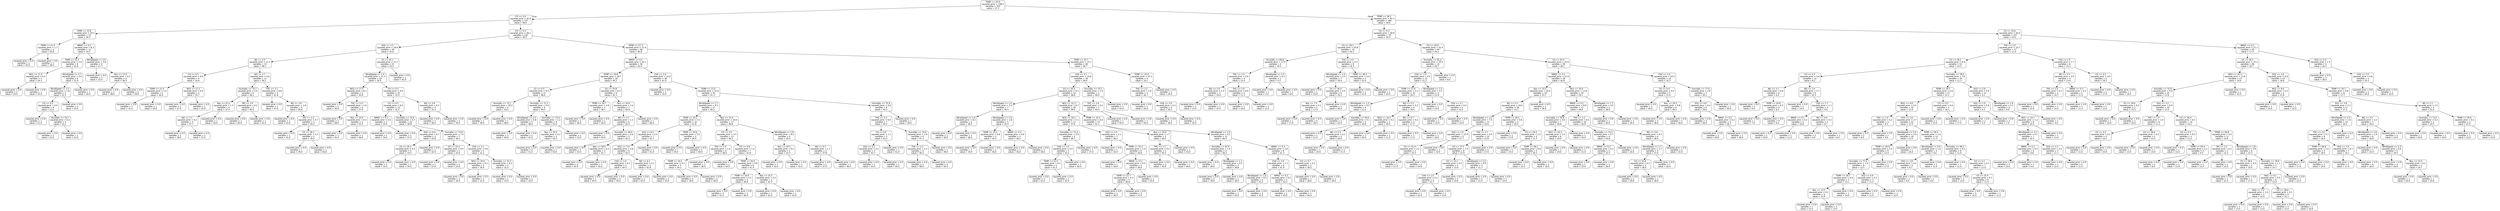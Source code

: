 digraph Tree {
node [shape=box, style="rounded", color="black", fontname="helvetica"] ;
edge [fontname="helvetica"] ;
0 [label="TEMP <= 25.9\nsquared_error = 146.5\nsamples = 333\nvalue = 27.3"] ;
1 [label="CO <= 0.4\nsquared_error = 42.6\nsamples = 147\nvalue = 38.0"] ;
0 -> 1 [labeldistance=2.5, labelangle=45, headlabel="True"] ;
2 [label="TEMP <= 22.8\nsquared_error = 24.2\nsamples = 15\nvalue = 26.3"] ;
1 -> 2 ;
3 [label="TEMP <= 21.4\nsquared_error = 1.7\nsamples = 2\nvalue = 35.8"] ;
2 -> 3 ;
4 [label="squared_error = 0.0\nsamples = 1\nvalue = 35.0"] ;
3 -> 4 ;
5 [label="squared_error = 0.0\nsamples = 1\nvalue = 38.0"] ;
3 -> 5 ;
6 [label="NMHC <= 0.1\nsquared_error = 8.3\nsamples = 13\nvalue = 24.5"] ;
2 -> 6 ;
7 [label="TEMP <= 25.1\nsquared_error = 2.9\nsamples = 9\nvalue = 22.9"] ;
6 -> 7 ;
8 [label="NO2 <= 11.4\nsquared_error = 0.2\nsamples = 3\nvalue = 24.3"] ;
7 -> 8 ;
9 [label="squared_error = 0.0\nsamples = 2\nvalue = 24.0"] ;
8 -> 9 ;
10 [label="squared_error = 0.0\nsamples = 1\nvalue = 25.0"] ;
8 -> 10 ;
11 [label="WindSpeed <= 2.7\nsquared_error = 2.4\nsamples = 6\nvalue = 21.9"] ;
7 -> 11 ;
12 [label="WindSpeed <= 2.5\nsquared_error = 1.6\nsamples = 5\nvalue = 22.5"] ;
11 -> 12 ;
13 [label="CO <= 0.3\nsquared_error = 0.4\nsamples = 4\nvalue = 22.0"] ;
12 -> 13 ;
14 [label="squared_error = 0.0\nsamples = 1\nvalue = 21.0"] ;
13 -> 14 ;
15 [label="Humidity <= 70.7\nsquared_error = 0.2\nsamples = 3\nvalue = 22.2"] ;
13 -> 15 ;
16 [label="squared_error = 0.0\nsamples = 2\nvalue = 22.0"] ;
15 -> 16 ;
17 [label="squared_error = 0.0\nsamples = 1\nvalue = 23.0"] ;
15 -> 17 ;
18 [label="squared_error = 0.0\nsamples = 1\nvalue = 25.0"] ;
12 -> 18 ;
19 [label="squared_error = 0.0\nsamples = 1\nvalue = 20.0"] ;
11 -> 19 ;
20 [label="WindSpeed <= 2.0\nsquared_error = 3.9\nsamples = 4\nvalue = 27.7"] ;
6 -> 20 ;
21 [label="squared_error = 0.0\nsamples = 1\nvalue = 23.0"] ;
20 -> 21 ;
22 [label="Nox <= 17.0\nsquared_error = 0.2\nsamples = 3\nvalue = 28.5"] ;
20 -> 22 ;
23 [label="squared_error = 0.0\nsamples = 1\nvalue = 28.0"] ;
22 -> 23 ;
24 [label="squared_error = 0.0\nsamples = 2\nvalue = 29.0"] ;
22 -> 24 ;
25 [label="CO <= 0.5\nsquared_error = 26.1\nsamples = 132\nvalue = 39.5"] ;
1 -> 25 ;
26 [label="SO2 <= 3.5\nsquared_error = 18.9\nsamples = 36\nvalue = 35.6"] ;
25 -> 26 ;
27 [label="NO <= 2.0\nsquared_error = 12.2\nsamples = 15\nvalue = 38.1"] ;
26 -> 27 ;
28 [label="CO <= 0.5\nsquared_error = 8.6\nsamples = 4\nvalue = 33.4"] ;
27 -> 28 ;
29 [label="TEMP <= 21.4\nsquared_error = 1.0\nsamples = 2\nvalue = 30.0"] ;
28 -> 29 ;
30 [label="squared_error = 0.0\nsamples = 1\nvalue = 31.0"] ;
29 -> 30 ;
31 [label="squared_error = 0.0\nsamples = 1\nvalue = 29.0"] ;
29 -> 31 ;
32 [label="NO2 <= 11.2\nsquared_error = 0.9\nsamples = 2\nvalue = 35.7"] ;
28 -> 32 ;
33 [label="squared_error = 0.0\nsamples = 1\nvalue = 37.0"] ;
32 -> 33 ;
34 [label="squared_error = 0.0\nsamples = 1\nvalue = 35.0"] ;
32 -> 34 ;
35 [label="NO <= 3.7\nsquared_error = 6.6\nsamples = 11\nvalue = 39.2"] ;
27 -> 35 ;
36 [label="Humidity <= 75.7\nsquared_error = 2.6\nsamples = 6\nvalue = 38.1"] ;
35 -> 36 ;
37 [label="Nox <= 21.5\nsquared_error = 1.3\nsamples = 4\nvalue = 37.4"] ;
36 -> 37 ;
38 [label="NO <= 3.1\nsquared_error = 0.2\nsamples = 3\nvalue = 37.7"] ;
37 -> 38 ;
39 [label="squared_error = 0.0\nsamples = 2\nvalue = 38.0"] ;
38 -> 39 ;
40 [label="squared_error = 0.0\nsamples = 1\nvalue = 37.0"] ;
38 -> 40 ;
41 [label="squared_error = 0.0\nsamples = 1\nvalue = 34.0"] ;
37 -> 41 ;
42 [label="NO <= 3.0\nsquared_error = 0.2\nsamples = 2\nvalue = 40.2"] ;
36 -> 42 ;
43 [label="squared_error = 0.0\nsamples = 1\nvalue = 40.0"] ;
42 -> 43 ;
44 [label="squared_error = 0.0\nsamples = 1\nvalue = 41.0"] ;
42 -> 44 ;
45 [label="THC <= 2.1\nsquared_error = 6.8\nsamples = 5\nvalue = 41.8"] ;
35 -> 45 ;
46 [label="squared_error = 0.0\nsamples = 1\nvalue = 47.0"] ;
45 -> 46 ;
47 [label="NO <= 3.8\nsquared_error = 1.8\nsamples = 4\nvalue = 40.8"] ;
45 -> 47 ;
48 [label="squared_error = 0.0\nsamples = 1\nvalue = 43.0"] ;
47 -> 48 ;
49 [label="THC <= 2.2\nsquared_error = 0.7\nsamples = 3\nvalue = 40.2"] ;
47 -> 49 ;
50 [label="squared_error = 0.0\nsamples = 1\nvalue = 41.0"] ;
49 -> 50 ;
51 [label="O3 <= 28.3\nsquared_error = 0.2\nsamples = 2\nvalue = 39.5"] ;
49 -> 51 ;
52 [label="squared_error = 0.0\nsamples = 1\nvalue = 39.0"] ;
51 -> 52 ;
53 [label="squared_error = 0.0\nsamples = 1\nvalue = 40.0"] ;
51 -> 53 ;
54 [label="O3 <= 41.1\nsquared_error = 13.7\nsamples = 21\nvalue = 33.2"] ;
26 -> 54 ;
55 [label="WindSpeed <= 1.9\nsquared_error = 11.3\nsamples = 20\nvalue = 32.9"] ;
54 -> 55 ;
56 [label="NO2 <= 17.5\nsquared_error = 8.1\nsamples = 5\nvalue = 35.8"] ;
55 -> 56 ;
57 [label="squared_error = 0.0\nsamples = 1\nvalue = 30.0"] ;
56 -> 57 ;
58 [label="THC <= 2.4\nsquared_error = 1.6\nsamples = 4\nvalue = 37.0"] ;
56 -> 58 ;
59 [label="squared_error = 0.0\nsamples = 2\nvalue = 38.0"] ;
58 -> 59 ;
60 [label="Nox <= 24.0\nsquared_error = 0.2\nsamples = 2\nvalue = 35.5"] ;
58 -> 60 ;
61 [label="squared_error = 0.0\nsamples = 1\nvalue = 35.0"] ;
60 -> 61 ;
62 [label="squared_error = 0.0\nsamples = 1\nvalue = 36.0"] ;
60 -> 62 ;
63 [label="CO <= 0.5\nsquared_error = 9.0\nsamples = 15\nvalue = 32.0"] ;
55 -> 63 ;
64 [label="CO <= 0.5\nsquared_error = 8.4\nsamples = 12\nvalue = 31.5"] ;
63 -> 64 ;
65 [label="NMHC <= 0.1\nsquared_error = 2.0\nsamples = 2\nvalue = 35.0"] ;
64 -> 65 ;
66 [label="squared_error = 0.0\nsamples = 1\nvalue = 34.0"] ;
65 -> 66 ;
67 [label="squared_error = 0.0\nsamples = 1\nvalue = 37.0"] ;
65 -> 67 ;
68 [label="Humidity <= 72.6\nsquared_error = 6.7\nsamples = 10\nvalue = 30.8"] ;
64 -> 68 ;
69 [label="SO2 <= 6.4\nsquared_error = 0.7\nsamples = 3\nvalue = 32.8"] ;
68 -> 69 ;
70 [label="O3 <= 34.2\nsquared_error = 0.2\nsamples = 2\nvalue = 33.5"] ;
69 -> 70 ;
71 [label="squared_error = 0.0\nsamples = 1\nvalue = 33.0"] ;
70 -> 71 ;
72 [label="squared_error = 0.0\nsamples = 1\nvalue = 34.0"] ;
70 -> 72 ;
73 [label="squared_error = 0.0\nsamples = 1\nvalue = 32.0"] ;
69 -> 73 ;
74 [label="Humidity <= 73.9\nsquared_error = 7.0\nsamples = 7\nvalue = 30.1"] ;
68 -> 74 ;
75 [label="O3 <= 33.3\nsquared_error = 4.0\nsamples = 2\nvalue = 25.0"] ;
74 -> 75 ;
76 [label="squared_error = 0.0\nsamples = 1\nvalue = 27.0"] ;
75 -> 76 ;
77 [label="squared_error = 0.0\nsamples = 1\nvalue = 23.0"] ;
75 -> 77 ;
78 [label="CH4 <= 2.1\nsquared_error = 0.6\nsamples = 5\nvalue = 31.2"] ;
74 -> 78 ;
79 [label="NO2 <= 19.0\nsquared_error = 0.1\nsamples = 3\nvalue = 30.9"] ;
78 -> 79 ;
80 [label="squared_error = 0.0\nsamples = 1\nvalue = 30.0"] ;
79 -> 80 ;
81 [label="squared_error = 0.0\nsamples = 2\nvalue = 31.0"] ;
79 -> 81 ;
82 [label="Humidity <= 75.7\nsquared_error = 0.2\nsamples = 2\nvalue = 32.5"] ;
78 -> 82 ;
83 [label="squared_error = 0.0\nsamples = 1\nvalue = 33.0"] ;
82 -> 83 ;
84 [label="squared_error = 0.0\nsamples = 1\nvalue = 32.0"] ;
82 -> 84 ;
85 [label="NO <= 2.8\nsquared_error = 0.2\nsamples = 3\nvalue = 35.3"] ;
63 -> 85 ;
86 [label="squared_error = 0.0\nsamples = 1\nvalue = 36.0"] ;
85 -> 86 ;
87 [label="squared_error = 0.0\nsamples = 2\nvalue = 35.0"] ;
85 -> 87 ;
88 [label="squared_error = 0.0\nsamples = 1\nvalue = 42.0"] ;
54 -> 88 ;
89 [label="TEMP <= 21.7\nsquared_error = 21.4\nsamples = 96\nvalue = 40.8"] ;
25 -> 89 ;
90 [label="NMHC <= 0.1\nsquared_error = 20.1\nsamples = 56\nvalue = 42.4"] ;
89 -> 90 ;
91 [label="TEMP <= 19.8\nsquared_error = 18.7\nsamples = 20\nvalue = 45.2"] ;
90 -> 91 ;
92 [label="CO <= 0.5\nsquared_error = 9.5\nsamples = 11\nvalue = 48.6"] ;
91 -> 92 ;
93 [label="Humidity <= 72.1\nsquared_error = 20.2\nsamples = 2\nvalue = 43.5"] ;
92 -> 93 ;
94 [label="squared_error = 0.0\nsamples = 1\nvalue = 39.0"] ;
93 -> 94 ;
95 [label="squared_error = 0.0\nsamples = 1\nvalue = 48.0"] ;
93 -> 95 ;
96 [label="Humidity <= 71.3\nsquared_error = 2.6\nsamples = 9\nvalue = 49.5"] ;
92 -> 96 ;
97 [label="WindSpeed <= 2.3\nsquared_error = 0.8\nsamples = 5\nvalue = 48.4"] ;
96 -> 97 ;
98 [label="squared_error = 0.0\nsamples = 3\nvalue = 49.0"] ;
97 -> 98 ;
99 [label="squared_error = 0.0\nsamples = 2\nvalue = 47.0"] ;
97 -> 99 ;
100 [label="Humidity <= 73.4\nsquared_error = 1.2\nsamples = 4\nvalue = 51.0"] ;
96 -> 100 ;
101 [label="Nox <= 33.0\nsquared_error = 0.2\nsamples = 3\nvalue = 50.5"] ;
100 -> 101 ;
102 [label="squared_error = 0.0\nsamples = 2\nvalue = 51.0"] ;
101 -> 102 ;
103 [label="squared_error = 0.0\nsamples = 1\nvalue = 50.0"] ;
101 -> 103 ;
104 [label="squared_error = 0.0\nsamples = 1\nvalue = 53.0"] ;
100 -> 104 ;
105 [label="O3 <= 25.8\nsquared_error = 6.3\nsamples = 9\nvalue = 42.1"] ;
91 -> 105 ;
106 [label="TEMP <= 20.7\nsquared_error = 3.6\nsamples = 2\nvalue = 38.7"] ;
105 -> 106 ;
107 [label="squared_error = 0.0\nsamples = 1\nvalue = 36.0"] ;
106 -> 107 ;
108 [label="squared_error = 0.0\nsamples = 1\nvalue = 40.0"] ;
106 -> 108 ;
109 [label="Nox <= 34.0\nsquared_error = 3.4\nsamples = 7\nvalue = 42.9"] ;
105 -> 109 ;
110 [label="NO <= 3.1\nsquared_error = 1.2\nsamples = 6\nvalue = 42.5"] ;
109 -> 110 ;
111 [label="squared_error = 0.0\nsamples = 1\nvalue = 45.0"] ;
110 -> 111 ;
112 [label="Humidity <= 69.9\nsquared_error = 0.6\nsamples = 5\nvalue = 42.2"] ;
110 -> 112 ;
113 [label="squared_error = 0.0\nsamples = 2\nvalue = 43.0"] ;
112 -> 113 ;
114 [label="Nox <= 28.0\nsquared_error = 0.2\nsamples = 3\nvalue = 41.7"] ;
112 -> 114 ;
115 [label="squared_error = 0.0\nsamples = 2\nvalue = 42.0"] ;
114 -> 115 ;
116 [label="squared_error = 0.0\nsamples = 1\nvalue = 41.0"] ;
114 -> 116 ;
117 [label="squared_error = 0.0\nsamples = 1\nvalue = 48.0"] ;
109 -> 117 ;
118 [label="CH4 <= 2.0\nsquared_error = 14.9\nsamples = 36\nvalue = 41.0"] ;
90 -> 118 ;
119 [label="squared_error = 0.0\nsamples = 1\nvalue = 32.0"] ;
118 -> 119 ;
120 [label="TEMP <= 21.0\nsquared_error = 12.6\nsamples = 35\nvalue = 41.3"] ;
118 -> 120 ;
121 [label="WindSpeed <= 1.7\nsquared_error = 9.2\nsamples = 27\nvalue = 40.2"] ;
120 -> 121 ;
122 [label="TEMP <= 20.2\nsquared_error = 3.5\nsamples = 10\nvalue = 41.8"] ;
121 -> 122 ;
123 [label="SO2 <= 8.2\nsquared_error = 2.0\nsamples = 7\nvalue = 42.7"] ;
122 -> 123 ;
124 [label="SO2 <= 3.9\nsquared_error = 0.8\nsamples = 6\nvalue = 43.5"] ;
123 -> 124 ;
125 [label="CH4 <= 2.0\nsquared_error = 0.2\nsamples = 3\nvalue = 44.5"] ;
124 -> 125 ;
126 [label="squared_error = 0.0\nsamples = 1\nvalue = 44.0"] ;
125 -> 126 ;
127 [label="squared_error = 0.0\nsamples = 2\nvalue = 45.0"] ;
125 -> 127 ;
128 [label="NO <= 6.2\nsquared_error = 0.1\nsamples = 3\nvalue = 42.8"] ;
124 -> 128 ;
129 [label="squared_error = 0.0\nsamples = 1\nvalue = 42.0"] ;
128 -> 129 ;
130 [label="squared_error = 0.0\nsamples = 2\nvalue = 43.0"] ;
128 -> 130 ;
131 [label="squared_error = 0.0\nsamples = 1\nvalue = 41.0"] ;
123 -> 131 ;
132 [label="TEMP <= 20.6\nsquared_error = 0.2\nsamples = 3\nvalue = 39.4"] ;
122 -> 132 ;
133 [label="squared_error = 0.0\nsamples = 1\nvalue = 39.0"] ;
132 -> 133 ;
134 [label="squared_error = 0.0\nsamples = 2\nvalue = 40.0"] ;
132 -> 134 ;
135 [label="Nox <= 31.0\nsquared_error = 10.0\nsamples = 17\nvalue = 38.8"] ;
121 -> 135 ;
136 [label="CO <= 0.5\nsquared_error = 3.5\nsamples = 13\nvalue = 40.3"] ;
135 -> 136 ;
137 [label="THC <= 2.4\nsquared_error = 1.4\nsamples = 6\nvalue = 38.9"] ;
136 -> 137 ;
138 [label="TEMP <= 19.5\nsquared_error = 0.2\nsamples = 5\nvalue = 39.3"] ;
137 -> 138 ;
139 [label="squared_error = 0.0\nsamples = 3\nvalue = 39.0"] ;
138 -> 139 ;
140 [label="squared_error = 0.0\nsamples = 2\nvalue = 40.0"] ;
138 -> 140 ;
141 [label="squared_error = 0.0\nsamples = 1\nvalue = 36.0"] ;
137 -> 141 ;
142 [label="CO <= 0.6\nsquared_error = 1.4\nsamples = 7\nvalue = 41.8"] ;
136 -> 142 ;
143 [label="squared_error = 0.0\nsamples = 1\nvalue = 44.0"] ;
142 -> 143 ;
144 [label="TEMP <= 20.5\nsquared_error = 0.8\nsamples = 6\nvalue = 41.4"] ;
142 -> 144 ;
145 [label="TEMP <= 19.9\nsquared_error = 0.2\nsamples = 4\nvalue = 40.8"] ;
144 -> 145 ;
146 [label="squared_error = 0.0\nsamples = 3\nvalue = 41.0"] ;
145 -> 146 ;
147 [label="squared_error = 0.0\nsamples = 1\nvalue = 40.0"] ;
145 -> 147 ;
148 [label="Nox <= 25.5\nsquared_error = 0.2\nsamples = 2\nvalue = 42.3"] ;
144 -> 148 ;
149 [label="squared_error = 0.0\nsamples = 1\nvalue = 42.0"] ;
148 -> 149 ;
150 [label="squared_error = 0.0\nsamples = 1\nvalue = 43.0"] ;
148 -> 150 ;
151 [label="WindSpeed <= 1.9\nsquared_error = 8.2\nsamples = 4\nvalue = 35.4"] ;
135 -> 151 ;
152 [label="Nox <= 34.5\nsquared_error = 0.2\nsamples = 2\nvalue = 32.3"] ;
151 -> 152 ;
153 [label="squared_error = 0.0\nsamples = 1\nvalue = 33.0"] ;
152 -> 153 ;
154 [label="squared_error = 0.0\nsamples = 1\nvalue = 32.0"] ;
152 -> 154 ;
155 [label="NO <= 9.7\nsquared_error = 1.7\nsamples = 2\nvalue = 37.8"] ;
151 -> 155 ;
156 [label="squared_error = 0.0\nsamples = 1\nvalue = 37.0"] ;
155 -> 156 ;
157 [label="squared_error = 0.0\nsamples = 1\nvalue = 40.0"] ;
155 -> 157 ;
158 [label="Humidity <= 75.4\nsquared_error = 9.6\nsamples = 8\nvalue = 44.3"] ;
120 -> 158 ;
159 [label="THC <= 2.2\nsquared_error = 6.0\nsamples = 7\nvalue = 45.2"] ;
158 -> 159 ;
160 [label="CO <= 0.6\nsquared_error = 1.1\nsamples = 3\nvalue = 43.3"] ;
159 -> 160 ;
161 [label="SO2 <= 5.1\nsquared_error = 0.2\nsamples = 2\nvalue = 43.7"] ;
160 -> 161 ;
162 [label="squared_error = 0.0\nsamples = 1\nvalue = 43.0"] ;
161 -> 162 ;
163 [label="squared_error = 0.0\nsamples = 1\nvalue = 44.0"] ;
161 -> 163 ;
164 [label="squared_error = 0.0\nsamples = 1\nvalue = 41.0"] ;
160 -> 164 ;
165 [label="Humidity <= 74.0\nsquared_error = 2.9\nsamples = 4\nvalue = 47.3"] ;
159 -> 165 ;
166 [label="THC <= 2.3\nsquared_error = 2.2\nsamples = 3\nvalue = 46.5"] ;
165 -> 166 ;
167 [label="squared_error = 0.0\nsamples = 1\nvalue = 48.0"] ;
166 -> 167 ;
168 [label="squared_error = 0.0\nsamples = 2\nvalue = 45.0"] ;
166 -> 168 ;
169 [label="squared_error = 0.0\nsamples = 1\nvalue = 49.0"] ;
165 -> 169 ;
170 [label="squared_error = 0.0\nsamples = 1\nvalue = 39.0"] ;
158 -> 170 ;
171 [label="TEMP <= 25.7\nsquared_error = 15.1\nsamples = 40\nvalue = 38.7"] ;
89 -> 171 ;
172 [label="CH4 <= 2.1\nsquared_error = 10.8\nsamples = 36\nvalue = 39.4"] ;
171 -> 172 ;
173 [label="O3 <= 26.4\nsquared_error = 9.1\nsamples = 33\nvalue = 38.8"] ;
172 -> 173 ;
174 [label="WindSpeed <= 1.4\nsquared_error = 3.2\nsamples = 7\nvalue = 36.5"] ;
173 -> 174 ;
175 [label="WindSpeed <= 1.0\nsquared_error = 0.2\nsamples = 2\nvalue = 38.5"] ;
174 -> 175 ;
176 [label="squared_error = 0.0\nsamples = 1\nvalue = 39.0"] ;
175 -> 176 ;
177 [label="squared_error = 0.0\nsamples = 1\nvalue = 38.0"] ;
175 -> 177 ;
178 [label="WindSpeed <= 1.9\nsquared_error = 1.8\nsamples = 5\nvalue = 35.5"] ;
174 -> 178 ;
179 [label="TEMP <= 23.5\nsquared_error = 0.8\nsamples = 3\nvalue = 34.5"] ;
178 -> 179 ;
180 [label="squared_error = 0.0\nsamples = 2\nvalue = 34.0"] ;
179 -> 180 ;
181 [label="squared_error = 0.0\nsamples = 1\nvalue = 36.0"] ;
179 -> 181 ;
182 [label="NMHC <= 0.3\nsquared_error = 0.8\nsamples = 2\nvalue = 36.5"] ;
178 -> 182 ;
183 [label="squared_error = 0.0\nsamples = 1\nvalue = 36.0"] ;
182 -> 183 ;
184 [label="squared_error = 0.0\nsamples = 1\nvalue = 38.0"] ;
182 -> 184 ;
185 [label="NO2 <= 22.3\nsquared_error = 8.7\nsamples = 26\nvalue = 39.6"] ;
173 -> 185 ;
186 [label="NO2 <= 20.1\nsquared_error = 5.1\nsamples = 11\nvalue = 37.6"] ;
185 -> 186 ;
187 [label="Humidity <= 73.3\nsquared_error = 3.9\nsamples = 4\nvalue = 39.7"] ;
186 -> 187 ;
188 [label="CH4 <= 1.0\nsquared_error = 0.5\nsamples = 3\nvalue = 41.0"] ;
187 -> 188 ;
189 [label="TEMP <= 22.5\nsquared_error = 0.2\nsamples = 2\nvalue = 41.3"] ;
188 -> 189 ;
190 [label="squared_error = 0.0\nsamples = 1\nvalue = 41.0"] ;
189 -> 190 ;
191 [label="squared_error = 0.0\nsamples = 1\nvalue = 42.0"] ;
189 -> 191 ;
192 [label="squared_error = 0.0\nsamples = 1\nvalue = 40.0"] ;
188 -> 192 ;
193 [label="squared_error = 0.0\nsamples = 1\nvalue = 37.0"] ;
187 -> 193 ;
194 [label="SO2 <= 2.5\nsquared_error = 2.1\nsamples = 7\nvalue = 36.5"] ;
186 -> 194 ;
195 [label="squared_error = 0.0\nsamples = 1\nvalue = 33.0"] ;
194 -> 195 ;
196 [label="TEMP <= 22.3\nsquared_error = 1.0\nsamples = 6\nvalue = 36.8"] ;
194 -> 196 ;
197 [label="squared_error = 0.0\nsamples = 1\nvalue = 39.0"] ;
196 -> 197 ;
198 [label="NMHC <= 0.1\nsquared_error = 0.5\nsamples = 5\nvalue = 36.6"] ;
196 -> 198 ;
199 [label="TEMP <= 22.7\nsquared_error = 0.2\nsamples = 4\nvalue = 36.8"] ;
198 -> 199 ;
200 [label="squared_error = 0.0\nsamples = 1\nvalue = 36.0"] ;
199 -> 200 ;
201 [label="squared_error = 0.0\nsamples = 3\nvalue = 37.0"] ;
199 -> 201 ;
202 [label="squared_error = 0.0\nsamples = 1\nvalue = 35.0"] ;
198 -> 202 ;
203 [label="TEMP <= 22.5\nsquared_error = 6.0\nsamples = 15\nvalue = 41.1"] ;
185 -> 203 ;
204 [label="Nox <= 34.0\nsquared_error = 1.7\nsamples = 3\nvalue = 44.2"] ;
203 -> 204 ;
205 [label="THC <= 1.1\nsquared_error = 0.2\nsamples = 2\nvalue = 45.5"] ;
204 -> 205 ;
206 [label="squared_error = 0.0\nsamples = 1\nvalue = 45.0"] ;
205 -> 206 ;
207 [label="squared_error = 0.0\nsamples = 1\nvalue = 46.0"] ;
205 -> 207 ;
208 [label="squared_error = 0.0\nsamples = 1\nvalue = 43.0"] ;
204 -> 208 ;
209 [label="WindSpeed <= 1.4\nsquared_error = 4.2\nsamples = 12\nvalue = 40.4"] ;
203 -> 209 ;
210 [label="Humidity <= 67.6\nsquared_error = 1.4\nsamples = 4\nvalue = 38.2"] ;
209 -> 210 ;
211 [label="squared_error = 0.0\nsamples = 1\nvalue = 36.0"] ;
210 -> 211 ;
212 [label="WindSpeed <= 1.1\nsquared_error = 0.2\nsamples = 3\nvalue = 38.8"] ;
210 -> 212 ;
213 [label="squared_error = 0.0\nsamples = 2\nvalue = 39.0"] ;
212 -> 213 ;
214 [label="squared_error = 0.0\nsamples = 1\nvalue = 38.0"] ;
212 -> 214 ;
215 [label="NMHC <= 0.3\nsquared_error = 2.6\nsamples = 8\nvalue = 41.3"] ;
209 -> 215 ;
216 [label="CH4 <= 2.0\nsquared_error = 1.1\nsamples = 6\nvalue = 41.9"] ;
215 -> 216 ;
217 [label="WindSpeed <= 1.6\nsquared_error = 0.2\nsamples = 4\nvalue = 41.3"] ;
216 -> 217 ;
218 [label="squared_error = 0.0\nsamples = 1\nvalue = 42.0"] ;
217 -> 218 ;
219 [label="squared_error = 0.0\nsamples = 3\nvalue = 41.0"] ;
217 -> 219 ;
220 [label="NMHC <= 0.2\nsquared_error = 0.2\nsamples = 2\nvalue = 43.3"] ;
216 -> 220 ;
221 [label="squared_error = 0.0\nsamples = 1\nvalue = 43.0"] ;
220 -> 221 ;
222 [label="squared_error = 0.0\nsamples = 1\nvalue = 44.0"] ;
220 -> 222 ;
223 [label="CO <= 0.7\nsquared_error = 0.2\nsamples = 2\nvalue = 38.5"] ;
215 -> 223 ;
224 [label="squared_error = 0.0\nsamples = 1\nvalue = 38.0"] ;
223 -> 224 ;
225 [label="squared_error = 0.0\nsamples = 1\nvalue = 39.0"] ;
223 -> 225 ;
226 [label="Humidity <= 75.1\nsquared_error = 1.0\nsamples = 3\nvalue = 44.0"] ;
172 -> 226 ;
227 [label="THC <= 2.4\nsquared_error = 0.2\nsamples = 2\nvalue = 44.4"] ;
226 -> 227 ;
228 [label="squared_error = 0.0\nsamples = 1\nvalue = 45.0"] ;
227 -> 228 ;
229 [label="squared_error = 0.0\nsamples = 1\nvalue = 44.0"] ;
227 -> 229 ;
230 [label="squared_error = 0.0\nsamples = 1\nvalue = 42.0"] ;
226 -> 230 ;
231 [label="TEMP <= 25.9\nsquared_error = 15.3\nsamples = 4\nvalue = 33.1"] ;
171 -> 231 ;
232 [label="THC <= 2.2\nsquared_error = 1.6\nsamples = 3\nvalue = 34.7"] ;
231 -> 232 ;
233 [label="squared_error = 0.0\nsamples = 1\nvalue = 32.0"] ;
232 -> 233 ;
234 [label="CH4 <= 2.0\nsquared_error = 0.2\nsamples = 2\nvalue = 35.2"] ;
232 -> 234 ;
235 [label="squared_error = 0.0\nsamples = 1\nvalue = 36.0"] ;
234 -> 235 ;
236 [label="squared_error = 0.0\nsamples = 1\nvalue = 35.0"] ;
234 -> 236 ;
237 [label="squared_error = 0.0\nsamples = 1\nvalue = 24.0"] ;
231 -> 237 ;
238 [label="TEMP <= 28.3\nsquared_error = 61.3\nsamples = 186\nvalue = 18.6"] ;
0 -> 238 [labeldistance=2.5, labelangle=-45, headlabel="False"] ;
239 [label="CO <= 0.3\nsquared_error = 44.8\nsamples = 79\nvalue = 24.5"] ;
238 -> 239 ;
240 [label="O3 <= 29.1\nsquared_error = 24.8\nsamples = 15\nvalue = 16.3"] ;
239 -> 240 ;
241 [label="Humidity <= 84.6\nsquared_error = 13.4\nsamples = 6\nvalue = 10.4"] ;
240 -> 241 ;
242 [label="THC <= 1.0\nsquared_error = 2.6\nsamples = 4\nvalue = 12.4"] ;
241 -> 242 ;
243 [label="NO <= 2.0\nsquared_error = 1.0\nsamples = 2\nvalue = 14.0"] ;
242 -> 243 ;
244 [label="squared_error = 0.0\nsamples = 1\nvalue = 13.0"] ;
243 -> 244 ;
245 [label="squared_error = 0.0\nsamples = 1\nvalue = 15.0"] ;
243 -> 245 ;
246 [label="THC <= 2.0\nsquared_error = 0.9\nsamples = 2\nvalue = 11.3"] ;
242 -> 246 ;
247 [label="squared_error = 0.0\nsamples = 1\nvalue = 10.0"] ;
246 -> 247 ;
248 [label="squared_error = 0.0\nsamples = 1\nvalue = 12.0"] ;
246 -> 248 ;
249 [label="WindSpeed <= 1.5\nsquared_error = 6.2\nsamples = 2\nvalue = 5.5"] ;
241 -> 249 ;
250 [label="squared_error = 0.0\nsamples = 1\nvalue = 3.0"] ;
249 -> 250 ;
251 [label="squared_error = 0.0\nsamples = 1\nvalue = 8.0"] ;
249 -> 251 ;
252 [label="THC <= 2.0\nsquared_error = 4.3\nsamples = 9\nvalue = 19.3"] ;
240 -> 252 ;
253 [label="WindSpeed <= 1.2\nsquared_error = 2.4\nsamples = 7\nvalue = 18.5"] ;
252 -> 253 ;
254 [label="squared_error = 0.0\nsamples = 1\nvalue = 23.0"] ;
253 -> 254 ;
255 [label="O3 <= 36.4\nsquared_error = 0.5\nsamples = 6\nvalue = 18.1"] ;
253 -> 255 ;
256 [label="Nox <= 7.5\nsquared_error = 0.1\nsamples = 5\nvalue = 17.9"] ;
255 -> 256 ;
257 [label="squared_error = 0.0\nsamples = 1\nvalue = 17.0"] ;
256 -> 257 ;
258 [label="squared_error = 0.0\nsamples = 4\nvalue = 18.0"] ;
256 -> 258 ;
259 [label="squared_error = 0.0\nsamples = 1\nvalue = 20.0"] ;
255 -> 259 ;
260 [label="TEMP <= 26.5\nsquared_error = 2.0\nsamples = 2\nvalue = 22.0"] ;
252 -> 260 ;
261 [label="squared_error = 0.0\nsamples = 1\nvalue = 21.0"] ;
260 -> 261 ;
262 [label="squared_error = 0.0\nsamples = 1\nvalue = 24.0"] ;
260 -> 262 ;
263 [label="O3 <= 26.9\nsquared_error = 32.4\nsamples = 64\nvalue = 26.2"] ;
239 -> 263 ;
264 [label="Humidity <= 81.2\nsquared_error = 10.5\nsamples = 14\nvalue = 20.7"] ;
263 -> 264 ;
265 [label="CH4 <= 1.9\nsquared_error = 4.5\nsamples = 13\nvalue = 21.2"] ;
264 -> 265 ;
266 [label="TEMP <= 27.6\nsquared_error = 2.3\nsamples = 10\nvalue = 20.2"] ;
265 -> 266 ;
267 [label="WindSpeed <= 1.2\nsquared_error = 0.3\nsamples = 6\nvalue = 21.0"] ;
266 -> 267 ;
268 [label="squared_error = 0.0\nsamples = 1\nvalue = 22.0"] ;
267 -> 268 ;
269 [label="Humidity <= 74.4\nsquared_error = 0.1\nsamples = 5\nvalue = 20.8"] ;
267 -> 269 ;
270 [label="squared_error = 0.0\nsamples = 2\nvalue = 21.0"] ;
269 -> 270 ;
271 [label="NO <= 5.5\nsquared_error = 0.2\nsamples = 3\nvalue = 20.6"] ;
269 -> 271 ;
272 [label="squared_error = 0.0\nsamples = 1\nvalue = 20.0"] ;
271 -> 272 ;
273 [label="squared_error = 0.0\nsamples = 2\nvalue = 21.0"] ;
271 -> 273 ;
274 [label="NO <= 5.2\nsquared_error = 2.2\nsamples = 4\nvalue = 18.5"] ;
266 -> 274 ;
275 [label="NO2 <= 16.5\nsquared_error = 0.2\nsamples = 2\nvalue = 20.5"] ;
274 -> 275 ;
276 [label="squared_error = 0.0\nsamples = 1\nvalue = 20.0"] ;
275 -> 276 ;
277 [label="squared_error = 0.0\nsamples = 1\nvalue = 21.0"] ;
275 -> 277 ;
278 [label="NO <= 6.7\nsquared_error = 0.2\nsamples = 2\nvalue = 17.5"] ;
274 -> 278 ;
279 [label="squared_error = 0.0\nsamples = 1\nvalue = 17.0"] ;
278 -> 279 ;
280 [label="squared_error = 0.0\nsamples = 1\nvalue = 18.0"] ;
278 -> 280 ;
281 [label="WindSpeed <= 1.2\nsquared_error = 0.7\nsamples = 3\nvalue = 23.9"] ;
265 -> 281 ;
282 [label="squared_error = 0.0\nsamples = 1\nvalue = 23.0"] ;
281 -> 282 ;
283 [label="CH4 <= 2.1\nsquared_error = 0.2\nsamples = 2\nvalue = 24.5"] ;
281 -> 283 ;
284 [label="squared_error = 0.0\nsamples = 1\nvalue = 25.0"] ;
283 -> 284 ;
285 [label="squared_error = 0.0\nsamples = 1\nvalue = 24.0"] ;
283 -> 285 ;
286 [label="squared_error = 0.0\nsamples = 1\nvalue = 8.0"] ;
264 -> 286 ;
287 [label="O3 <= 43.5\nsquared_error = 25.9\nsamples = 50\nvalue = 28.1"] ;
263 -> 287 ;
288 [label="NMHC <= 0.1\nsquared_error = 21.9\nsamples = 38\nvalue = 26.8"] ;
287 -> 288 ;
289 [label="Nox <= 23.5\nsquared_error = 16.4\nsamples = 19\nvalue = 23.7"] ;
288 -> 289 ;
290 [label="NO <= 2.5\nsquared_error = 10.6\nsamples = 18\nvalue = 23.2"] ;
289 -> 290 ;
291 [label="WindSpeed <= 1.2\nsquared_error = 7.5\nsamples = 13\nvalue = 24.6"] ;
290 -> 291 ;
292 [label="SO2 <= 2.0\nsquared_error = 10.9\nsamples = 3\nvalue = 27.7"] ;
291 -> 292 ;
293 [label="O3 <= 41.0\nsquared_error = 2.2\nsamples = 2\nvalue = 25.5"] ;
292 -> 293 ;
294 [label="squared_error = 0.0\nsamples = 1\nvalue = 27.0"] ;
293 -> 294 ;
295 [label="squared_error = 0.0\nsamples = 1\nvalue = 24.0"] ;
293 -> 295 ;
296 [label="squared_error = 0.0\nsamples = 1\nvalue = 32.0"] ;
292 -> 296 ;
297 [label="THC <= 2.1\nsquared_error = 4.0\nsamples = 10\nvalue = 23.8"] ;
291 -> 297 ;
298 [label="O3 <= 37.5\nsquared_error = 1.3\nsamples = 8\nvalue = 22.9"] ;
297 -> 298 ;
299 [label="O3 <= 33.1\nsquared_error = 0.5\nsamples = 5\nvalue = 23.4"] ;
298 -> 299 ;
300 [label="CH4 <= 1.0\nsquared_error = 0.2\nsamples = 2\nvalue = 22.7"] ;
299 -> 300 ;
301 [label="squared_error = 0.0\nsamples = 1\nvalue = 22.0"] ;
300 -> 301 ;
302 [label="squared_error = 0.0\nsamples = 1\nvalue = 23.0"] ;
300 -> 302 ;
303 [label="squared_error = 0.0\nsamples = 3\nvalue = 24.0"] ;
299 -> 303 ;
304 [label="WindSpeed <= 2.2\nsquared_error = 0.9\nsamples = 3\nvalue = 21.7"] ;
298 -> 304 ;
305 [label="squared_error = 0.0\nsamples = 2\nvalue = 21.0"] ;
304 -> 305 ;
306 [label="squared_error = 0.0\nsamples = 1\nvalue = 23.0"] ;
304 -> 306 ;
307 [label="squared_error = 0.0\nsamples = 2\nvalue = 27.0"] ;
297 -> 307 ;
308 [label="TEMP <= 26.2\nsquared_error = 5.8\nsamples = 5\nvalue = 20.5"] ;
290 -> 308 ;
309 [label="squared_error = 0.0\nsamples = 1\nvalue = 17.0"] ;
308 -> 309 ;
310 [label="O3 <= 29.4\nsquared_error = 2.2\nsamples = 4\nvalue = 21.7"] ;
308 -> 310 ;
311 [label="squared_error = 0.0\nsamples = 1\nvalue = 23.0"] ;
310 -> 311 ;
312 [label="TEMP <= 28.1\nsquared_error = 0.9\nsamples = 3\nvalue = 20.3"] ;
310 -> 312 ;
313 [label="squared_error = 0.0\nsamples = 2\nvalue = 21.0"] ;
312 -> 313 ;
314 [label="squared_error = 0.0\nsamples = 1\nvalue = 19.0"] ;
312 -> 314 ;
315 [label="squared_error = 0.0\nsamples = 1\nvalue = 36.0"] ;
289 -> 315 ;
316 [label="Nox <= 33.0\nsquared_error = 13.6\nsamples = 19\nvalue = 29.1"] ;
288 -> 316 ;
317 [label="NMHC <= 0.2\nsquared_error = 8.9\nsamples = 17\nvalue = 28.6"] ;
316 -> 317 ;
318 [label="Humidity <= 78.9\nsquared_error = 3.6\nsamples = 7\nvalue = 30.8"] ;
317 -> 318 ;
319 [label="NO2 <= 16.3\nsquared_error = 1.0\nsamples = 6\nvalue = 29.9"] ;
318 -> 319 ;
320 [label="squared_error = 0.0\nsamples = 3\nvalue = 29.0"] ;
319 -> 320 ;
321 [label="squared_error = 0.0\nsamples = 3\nvalue = 31.0"] ;
319 -> 321 ;
322 [label="squared_error = 0.0\nsamples = 1\nvalue = 34.0"] ;
318 -> 322 ;
323 [label="THC <= 2.2\nsquared_error = 6.3\nsamples = 10\nvalue = 26.8"] ;
317 -> 323 ;
324 [label="Humidity <= 74.3\nsquared_error = 0.7\nsamples = 4\nvalue = 24.8"] ;
323 -> 324 ;
325 [label="NMHC <= 0.2\nsquared_error = 0.2\nsamples = 2\nvalue = 25.5"] ;
324 -> 325 ;
326 [label="squared_error = 0.0\nsamples = 1\nvalue = 25.0"] ;
325 -> 326 ;
327 [label="squared_error = 0.0\nsamples = 1\nvalue = 26.0"] ;
325 -> 327 ;
328 [label="squared_error = 0.0\nsamples = 2\nvalue = 24.0"] ;
324 -> 328 ;
329 [label="NO <= 4.8\nsquared_error = 4.5\nsamples = 6\nvalue = 28.5"] ;
323 -> 329 ;
330 [label="WindSpeed <= 1.7\nsquared_error = 1.7\nsamples = 4\nvalue = 27.6"] ;
329 -> 330 ;
331 [label="O3 <= 33.8\nsquared_error = 0.2\nsamples = 3\nvalue = 28.6"] ;
330 -> 331 ;
332 [label="squared_error = 0.0\nsamples = 2\nvalue = 29.0"] ;
331 -> 332 ;
333 [label="squared_error = 0.0\nsamples = 1\nvalue = 28.0"] ;
331 -> 333 ;
334 [label="squared_error = 0.0\nsamples = 1\nvalue = 26.0"] ;
330 -> 334 ;
335 [label="squared_error = 0.0\nsamples = 2\nvalue = 32.0"] ;
329 -> 335 ;
336 [label="WindSpeed <= 1.7\nsquared_error = 4.0\nsamples = 2\nvalue = 38.0"] ;
316 -> 336 ;
337 [label="squared_error = 0.0\nsamples = 1\nvalue = 40.0"] ;
336 -> 337 ;
338 [label="squared_error = 0.0\nsamples = 1\nvalue = 36.0"] ;
336 -> 338 ;
339 [label="CH4 <= 1.0\nsquared_error = 14.5\nsamples = 12\nvalue = 32.5"] ;
287 -> 339 ;
340 [label="CO <= 0.4\nsquared_error = 5.0\nsamples = 5\nvalue = 37.0"] ;
339 -> 340 ;
341 [label="squared_error = 0.0\nsamples = 1\nvalue = 34.0"] ;
340 -> 341 ;
342 [label="Nox <= 24.5\nsquared_error = 0.8\nsamples = 4\nvalue = 38.5"] ;
340 -> 342 ;
343 [label="squared_error = 0.0\nsamples = 3\nvalue = 38.0"] ;
342 -> 343 ;
344 [label="squared_error = 0.0\nsamples = 1\nvalue = 40.0"] ;
342 -> 344 ;
345 [label="Humidity <= 77.9\nsquared_error = 2.8\nsamples = 7\nvalue = 30.1"] ;
339 -> 345 ;
346 [label="SO2 <= 4.0\nsquared_error = 0.4\nsamples = 6\nvalue = 29.6"] ;
345 -> 346 ;
347 [label="squared_error = 0.0\nsamples = 3\nvalue = 30.0"] ;
346 -> 347 ;
348 [label="NMHC <= 0.2\nsquared_error = 0.2\nsamples = 3\nvalue = 28.7"] ;
346 -> 348 ;
349 [label="squared_error = 0.0\nsamples = 2\nvalue = 29.0"] ;
348 -> 349 ;
350 [label="squared_error = 0.0\nsamples = 1\nvalue = 28.0"] ;
348 -> 350 ;
351 [label="squared_error = 0.0\nsamples = 1\nvalue = 35.0"] ;
345 -> 351 ;
352 [label="O3 <= 25.6\nsquared_error = 26.0\nsamples = 107\nvalue = 14.0"] ;
238 -> 352 ;
353 [label="THC <= 2.0\nsquared_error = 10.7\nsamples = 57\nvalue = 11.0"] ;
352 -> 353 ;
354 [label="O3 <= 18.2\nsquared_error = 8.9\nsamples = 51\nvalue = 10.5"] ;
353 -> 354 ;
355 [label="CO <= 0.3\nsquared_error = 5.4\nsamples = 12\nvalue = 8.2"] ;
354 -> 355 ;
356 [label="NO <= 3.1\nsquared_error = 0.8\nsamples = 6\nvalue = 6.5"] ;
355 -> 356 ;
357 [label="squared_error = 0.0\nsamples = 1\nvalue = 9.0"] ;
356 -> 357 ;
358 [label="TEMP <= 29.8\nsquared_error = 0.2\nsamples = 5\nvalue = 6.2"] ;
356 -> 358 ;
359 [label="squared_error = 0.0\nsamples = 1\nvalue = 7.0"] ;
358 -> 359 ;
360 [label="squared_error = 0.0\nsamples = 4\nvalue = 6.0"] ;
358 -> 360 ;
361 [label="NO <= 3.4\nsquared_error = 2.7\nsamples = 6\nvalue = 10.3"] ;
355 -> 361 ;
362 [label="squared_error = 0.0\nsamples = 1\nvalue = 14.0"] ;
361 -> 362 ;
363 [label="CH4 <= 1.7\nsquared_error = 1.1\nsamples = 5\nvalue = 9.9"] ;
361 -> 363 ;
364 [label="NMHC <= 0.1\nsquared_error = 0.2\nsamples = 2\nvalue = 10.6"] ;
363 -> 364 ;
365 [label="squared_error = 0.0\nsamples = 1\nvalue = 10.0"] ;
364 -> 365 ;
366 [label="squared_error = 0.0\nsamples = 1\nvalue = 11.0"] ;
364 -> 366 ;
367 [label="NO <= 4.9\nsquared_error = 0.2\nsamples = 3\nvalue = 8.7"] ;
363 -> 367 ;
368 [label="squared_error = 0.0\nsamples = 2\nvalue = 9.0"] ;
367 -> 368 ;
369 [label="squared_error = 0.0\nsamples = 1\nvalue = 8.0"] ;
367 -> 369 ;
370 [label="Humidity <= 78.5\nsquared_error = 7.6\nsamples = 39\nvalue = 11.3"] ;
354 -> 370 ;
371 [label="TEMP <= 30.7\nsquared_error = 5.6\nsamples = 27\nvalue = 12.3"] ;
370 -> 371 ;
372 [label="NO2 <= 4.8\nsquared_error = 4.5\nsamples = 25\nvalue = 11.9"] ;
371 -> 372 ;
373 [label="THC <= 1.0\nsquared_error = 0.2\nsamples = 3\nvalue = 8.3"] ;
372 -> 373 ;
374 [label="squared_error = 0.0\nsamples = 2\nvalue = 8.0"] ;
373 -> 374 ;
375 [label="squared_error = 0.0\nsamples = 1\nvalue = 9.0"] ;
373 -> 375 ;
376 [label="CH4 <= 1.8\nsquared_error = 3.7\nsamples = 22\nvalue = 12.3"] ;
372 -> 376 ;
377 [label="WindSpeed <= 2.6\nsquared_error = 3.4\nsamples = 10\nvalue = 13.5"] ;
376 -> 377 ;
378 [label="TEMP <= 29.9\nsquared_error = 2.4\nsamples = 9\nvalue = 12.9"] ;
377 -> 378 ;
379 [label="Humidity <= 77.4\nsquared_error = 1.0\nsamples = 8\nvalue = 12.5"] ;
378 -> 379 ;
380 [label="TEMP <= 29.7\nsquared_error = 0.4\nsamples = 5\nvalue = 13.1"] ;
379 -> 380 ;
381 [label="Nox <= 13.5\nsquared_error = 0.2\nsamples = 4\nvalue = 12.8"] ;
380 -> 381 ;
382 [label="squared_error = 0.0\nsamples = 1\nvalue = 12.0"] ;
381 -> 382 ;
383 [label="squared_error = 0.0\nsamples = 3\nvalue = 13.0"] ;
381 -> 383 ;
384 [label="squared_error = 0.0\nsamples = 1\nvalue = 14.0"] ;
380 -> 384 ;
385 [label="SO2 <= 4.8\nsquared_error = 0.2\nsamples = 3\nvalue = 11.5"] ;
379 -> 385 ;
386 [label="squared_error = 0.0\nsamples = 2\nvalue = 11.0"] ;
385 -> 386 ;
387 [label="squared_error = 0.0\nsamples = 1\nvalue = 12.0"] ;
385 -> 387 ;
388 [label="squared_error = 0.0\nsamples = 1\nvalue = 17.0"] ;
378 -> 388 ;
389 [label="squared_error = 0.0\nsamples = 1\nvalue = 16.0"] ;
377 -> 389 ;
390 [label="TEMP <= 29.4\nsquared_error = 1.6\nsamples = 12\nvalue = 11.3"] ;
376 -> 390 ;
391 [label="WindSpeed <= 2.0\nsquared_error = 1.4\nsamples = 4\nvalue = 9.6"] ;
390 -> 391 ;
392 [label="CH4 <= 1.8\nsquared_error = 0.2\nsamples = 2\nvalue = 8.7"] ;
391 -> 392 ;
393 [label="squared_error = 0.0\nsamples = 1\nvalue = 9.0"] ;
392 -> 393 ;
394 [label="squared_error = 0.0\nsamples = 1\nvalue = 8.0"] ;
392 -> 394 ;
395 [label="squared_error = 0.0\nsamples = 2\nvalue = 11.0"] ;
391 -> 395 ;
396 [label="Humidity <= 69.1\nsquared_error = 0.3\nsamples = 8\nvalue = 11.9"] ;
390 -> 396 ;
397 [label="squared_error = 0.0\nsamples = 1\nvalue = 11.0"] ;
396 -> 397 ;
398 [label="CO <= 0.1\nsquared_error = 0.2\nsamples = 7\nvalue = 12.0"] ;
396 -> 398 ;
399 [label="squared_error = 0.0\nsamples = 1\nvalue = 13.0"] ;
398 -> 399 ;
400 [label="O3 <= 25.4\nsquared_error = 0.1\nsamples = 6\nvalue = 11.9"] ;
398 -> 400 ;
401 [label="squared_error = 0.0\nsamples = 5\nvalue = 12.0"] ;
400 -> 401 ;
402 [label="squared_error = 0.0\nsamples = 1\nvalue = 11.0"] ;
400 -> 402 ;
403 [label="CO <= 0.2\nsquared_error = 0.9\nsamples = 2\nvalue = 16.3"] ;
371 -> 403 ;
404 [label="squared_error = 0.0\nsamples = 1\nvalue = 15.0"] ;
403 -> 404 ;
405 [label="squared_error = 0.0\nsamples = 1\nvalue = 17.0"] ;
403 -> 405 ;
406 [label="SO2 <= 2.8\nsquared_error = 5.4\nsamples = 12\nvalue = 9.1"] ;
370 -> 406 ;
407 [label="SO2 <= 1.9\nsquared_error = 0.8\nsamples = 3\nvalue = 6.5"] ;
406 -> 407 ;
408 [label="squared_error = 0.0\nsamples = 1\nvalue = 5.0"] ;
407 -> 408 ;
409 [label="squared_error = 0.0\nsamples = 2\nvalue = 7.0"] ;
407 -> 409 ;
410 [label="WindSpeed <= 2.4\nsquared_error = 4.1\nsamples = 9\nvalue = 9.9"] ;
406 -> 410 ;
411 [label="NO2 <= 14.7\nsquared_error = 1.2\nsamples = 8\nvalue = 10.4"] ;
410 -> 411 ;
412 [label="WindSpeed <= 2.1\nsquared_error = 0.7\nsamples = 7\nvalue = 10.2"] ;
411 -> 412 ;
413 [label="NMHC <= 0.1\nsquared_error = 0.2\nsamples = 4\nvalue = 9.8"] ;
412 -> 413 ;
414 [label="squared_error = 0.0\nsamples = 3\nvalue = 10.0"] ;
413 -> 414 ;
415 [label="squared_error = 0.0\nsamples = 1\nvalue = 9.0"] ;
413 -> 415 ;
416 [label="SO2 <= 3.3\nsquared_error = 0.2\nsamples = 3\nvalue = 11.3"] ;
412 -> 416 ;
417 [label="squared_error = 0.0\nsamples = 1\nvalue = 12.0"] ;
416 -> 417 ;
418 [label="squared_error = 0.0\nsamples = 2\nvalue = 11.0"] ;
416 -> 418 ;
419 [label="squared_error = 0.0\nsamples = 1\nvalue = 13.0"] ;
411 -> 419 ;
420 [label="squared_error = 0.0\nsamples = 1\nvalue = 4.0"] ;
410 -> 420 ;
421 [label="CH4 <= 1.9\nsquared_error = 7.7\nsamples = 6\nvalue = 15.2"] ;
353 -> 421 ;
422 [label="NO <= 3.3\nsquared_error = 2.6\nsamples = 4\nvalue = 13.4"] ;
421 -> 422 ;
423 [label="THC <= 2.0\nsquared_error = 0.2\nsamples = 2\nvalue = 14.7"] ;
422 -> 423 ;
424 [label="squared_error = 0.0\nsamples = 1\nvalue = 15.0"] ;
423 -> 424 ;
425 [label="squared_error = 0.0\nsamples = 1\nvalue = 14.0"] ;
423 -> 425 ;
426 [label="NMHC <= 0.3\nsquared_error = 0.2\nsamples = 2\nvalue = 11.5"] ;
422 -> 426 ;
427 [label="squared_error = 0.0\nsamples = 1\nvalue = 11.0"] ;
426 -> 427 ;
428 [label="squared_error = 0.0\nsamples = 1\nvalue = 12.0"] ;
426 -> 428 ;
429 [label="CO <= 0.5\nsquared_error = 0.9\nsamples = 2\nvalue = 18.3"] ;
421 -> 429 ;
430 [label="squared_error = 0.0\nsamples = 1\nvalue = 17.0"] ;
429 -> 430 ;
431 [label="squared_error = 0.0\nsamples = 1\nvalue = 19.0"] ;
429 -> 431 ;
432 [label="NMHC <= 0.2\nsquared_error = 21.1\nsamples = 50\nvalue = 17.4"] ;
352 -> 432 ;
433 [label="O3 <= 30.2\nsquared_error = 15.2\nsamples = 46\nvalue = 16.7"] ;
432 -> 433 ;
434 [label="NO2 <= 16.3\nsquared_error = 13.8\nsamples = 23\nvalue = 14.6"] ;
433 -> 434 ;
435 [label="Humidity <= 72.9\nsquared_error = 9.4\nsamples = 22\nvalue = 13.9"] ;
434 -> 435 ;
436 [label="O3 <= 29.0\nsquared_error = 0.2\nsamples = 2\nvalue = 19.3"] ;
435 -> 436 ;
437 [label="squared_error = 0.0\nsamples = 1\nvalue = 19.0"] ;
436 -> 437 ;
438 [label="squared_error = 0.0\nsamples = 1\nvalue = 20.0"] ;
436 -> 438 ;
439 [label="SO2 <= 3.2\nsquared_error = 6.9\nsamples = 20\nvalue = 13.4"] ;
435 -> 439 ;
440 [label="THC <= 1.0\nsquared_error = 1.9\nsamples = 6\nvalue = 11.2"] ;
439 -> 440 ;
441 [label="CO <= 0.2\nsquared_error = 0.2\nsamples = 4\nvalue = 10.5"] ;
440 -> 441 ;
442 [label="squared_error = 0.0\nsamples = 2\nvalue = 11.0"] ;
441 -> 442 ;
443 [label="squared_error = 0.0\nsamples = 2\nvalue = 10.0"] ;
441 -> 443 ;
444 [label="O3 <= 28.0\nsquared_error = 0.2\nsamples = 2\nvalue = 13.5"] ;
440 -> 444 ;
445 [label="squared_error = 0.0\nsamples = 1\nvalue = 13.0"] ;
444 -> 445 ;
446 [label="squared_error = 0.0\nsamples = 1\nvalue = 14.0"] ;
444 -> 446 ;
447 [label="O3 <= 26.4\nsquared_error = 6.5\nsamples = 14\nvalue = 14.2"] ;
439 -> 447 ;
448 [label="CO <= 0.3\nsquared_error = 6.0\nsamples = 3\nvalue = 11.0"] ;
447 -> 448 ;
449 [label="squared_error = 0.0\nsamples = 1\nvalue = 14.0"] ;
448 -> 449 ;
450 [label="TEMP <= 29.4\nsquared_error = 2.2\nsamples = 2\nvalue = 9.5"] ;
448 -> 450 ;
451 [label="squared_error = 0.0\nsamples = 1\nvalue = 8.0"] ;
450 -> 451 ;
452 [label="squared_error = 0.0\nsamples = 1\nvalue = 11.0"] ;
450 -> 452 ;
453 [label="TEMP <= 28.8\nsquared_error = 4.4\nsamples = 11\nvalue = 14.8"] ;
447 -> 453 ;
454 [label="NO <= 2.2\nsquared_error = 0.2\nsamples = 2\nvalue = 12.3"] ;
453 -> 454 ;
455 [label="squared_error = 0.0\nsamples = 1\nvalue = 13.0"] ;
454 -> 455 ;
456 [label="squared_error = 0.0\nsamples = 1\nvalue = 12.0"] ;
454 -> 456 ;
457 [label="WindSpeed <= 1.8\nsquared_error = 3.8\nsamples = 9\nvalue = 15.3"] ;
453 -> 457 ;
458 [label="O3 <= 28.4\nsquared_error = 4.0\nsamples = 2\nvalue = 19.0"] ;
457 -> 458 ;
459 [label="squared_error = 0.0\nsamples = 1\nvalue = 21.0"] ;
458 -> 459 ;
460 [label="squared_error = 0.0\nsamples = 1\nvalue = 17.0"] ;
458 -> 460 ;
461 [label="Humidity <= 78.9\nsquared_error = 1.1\nsamples = 7\nvalue = 14.7"] ;
457 -> 461 ;
462 [label="NO2 <= 9.2\nsquared_error = 0.4\nsamples = 6\nvalue = 14.9"] ;
461 -> 462 ;
463 [label="NO2 <= 7.0\nsquared_error = 1.0\nsamples = 2\nvalue = 14.0"] ;
462 -> 463 ;
464 [label="squared_error = 0.0\nsamples = 1\nvalue = 15.0"] ;
463 -> 464 ;
465 [label="squared_error = 0.0\nsamples = 1\nvalue = 13.0"] ;
463 -> 465 ;
466 [label="O3 <= 28.6\nsquared_error = 0.1\nsamples = 4\nvalue = 15.1"] ;
462 -> 466 ;
467 [label="squared_error = 0.0\nsamples = 3\nvalue = 15.0"] ;
466 -> 467 ;
468 [label="squared_error = 0.0\nsamples = 1\nvalue = 16.0"] ;
466 -> 468 ;
469 [label="squared_error = 0.0\nsamples = 1\nvalue = 12.0"] ;
461 -> 469 ;
470 [label="squared_error = 0.0\nsamples = 1\nvalue = 22.0"] ;
434 -> 470 ;
471 [label="SO2 <= 2.6\nsquared_error = 8.9\nsamples = 23\nvalue = 18.6"] ;
433 -> 471 ;
472 [label="NO2 <= 8.0\nsquared_error = 2.2\nsamples = 2\nvalue = 23.8"] ;
471 -> 472 ;
473 [label="squared_error = 0.0\nsamples = 1\nvalue = 25.0"] ;
472 -> 473 ;
474 [label="squared_error = 0.0\nsamples = 1\nvalue = 22.0"] ;
472 -> 474 ;
475 [label="TEMP <= 29.7\nsquared_error = 4.8\nsamples = 21\nvalue = 17.7"] ;
471 -> 475 ;
476 [label="SO2 <= 3.8\nsquared_error = 3.3\nsamples = 17\nvalue = 17.2"] ;
475 -> 476 ;
477 [label="WindSpeed <= 2.5\nsquared_error = 1.0\nsamples = 10\nvalue = 16.2"] ;
476 -> 477 ;
478 [label="THC <= 2.0\nsquared_error = 0.7\nsamples = 9\nvalue = 16.4"] ;
477 -> 478 ;
479 [label="TEMP <= 28.6\nsquared_error = 1.0\nsamples = 2\nvalue = 18.0"] ;
478 -> 479 ;
480 [label="squared_error = 0.0\nsamples = 1\nvalue = 17.0"] ;
479 -> 480 ;
481 [label="squared_error = 0.0\nsamples = 1\nvalue = 19.0"] ;
479 -> 481 ;
482 [label="SO2 <= 2.9\nsquared_error = 0.1\nsamples = 7\nvalue = 16.1"] ;
478 -> 482 ;
483 [label="squared_error = 0.0\nsamples = 1\nvalue = 17.0"] ;
482 -> 483 ;
484 [label="squared_error = 0.0\nsamples = 6\nvalue = 16.0"] ;
482 -> 484 ;
485 [label="squared_error = 0.0\nsamples = 1\nvalue = 14.0"] ;
477 -> 485 ;
486 [label="NO <= 3.2\nsquared_error = 3.2\nsamples = 7\nvalue = 18.4"] ;
476 -> 486 ;
487 [label="WindSpeed <= 1.8\nsquared_error = 1.6\nsamples = 6\nvalue = 18.8"] ;
486 -> 487 ;
488 [label="squared_error = 0.0\nsamples = 1\nvalue = 22.0"] ;
487 -> 488 ;
489 [label="WindSpeed <= 2.3\nsquared_error = 0.6\nsamples = 5\nvalue = 18.5"] ;
487 -> 489 ;
490 [label="squared_error = 0.0\nsamples = 3\nvalue = 18.0"] ;
489 -> 490 ;
491 [label="Nox <= 15.0\nsquared_error = 0.2\nsamples = 2\nvalue = 19.7"] ;
489 -> 491 ;
492 [label="squared_error = 0.0\nsamples = 1\nvalue = 20.0"] ;
491 -> 492 ;
493 [label="squared_error = 0.0\nsamples = 1\nvalue = 19.0"] ;
491 -> 493 ;
494 [label="squared_error = 0.0\nsamples = 1\nvalue = 14.0"] ;
486 -> 494 ;
495 [label="NO <= 2.1\nsquared_error = 2.5\nsamples = 4\nvalue = 21.0"] ;
475 -> 495 ;
496 [label="Humidity <= 73.2\nsquared_error = 0.2\nsamples = 2\nvalue = 19.5"] ;
495 -> 496 ;
497 [label="squared_error = 0.0\nsamples = 1\nvalue = 20.0"] ;
496 -> 497 ;
498 [label="squared_error = 0.0\nsamples = 1\nvalue = 19.0"] ;
496 -> 498 ;
499 [label="TEMP <= 30.0\nsquared_error = 0.2\nsamples = 2\nvalue = 22.5"] ;
495 -> 499 ;
500 [label="squared_error = 0.0\nsamples = 1\nvalue = 22.0"] ;
499 -> 500 ;
501 [label="squared_error = 0.0\nsamples = 1\nvalue = 23.0"] ;
499 -> 501 ;
502 [label="SO2 <= 5.5\nsquared_error = 1.9\nsamples = 4\nvalue = 26.3"] ;
432 -> 502 ;
503 [label="squared_error = 0.0\nsamples = 1\nvalue = 28.0"] ;
502 -> 503 ;
504 [label="CH4 <= 2.0\nsquared_error = 0.8\nsamples = 3\nvalue = 25.5"] ;
502 -> 504 ;
505 [label="squared_error = 0.0\nsamples = 2\nvalue = 26.0"] ;
504 -> 505 ;
506 [label="squared_error = 0.0\nsamples = 1\nvalue = 24.0"] ;
504 -> 506 ;
}